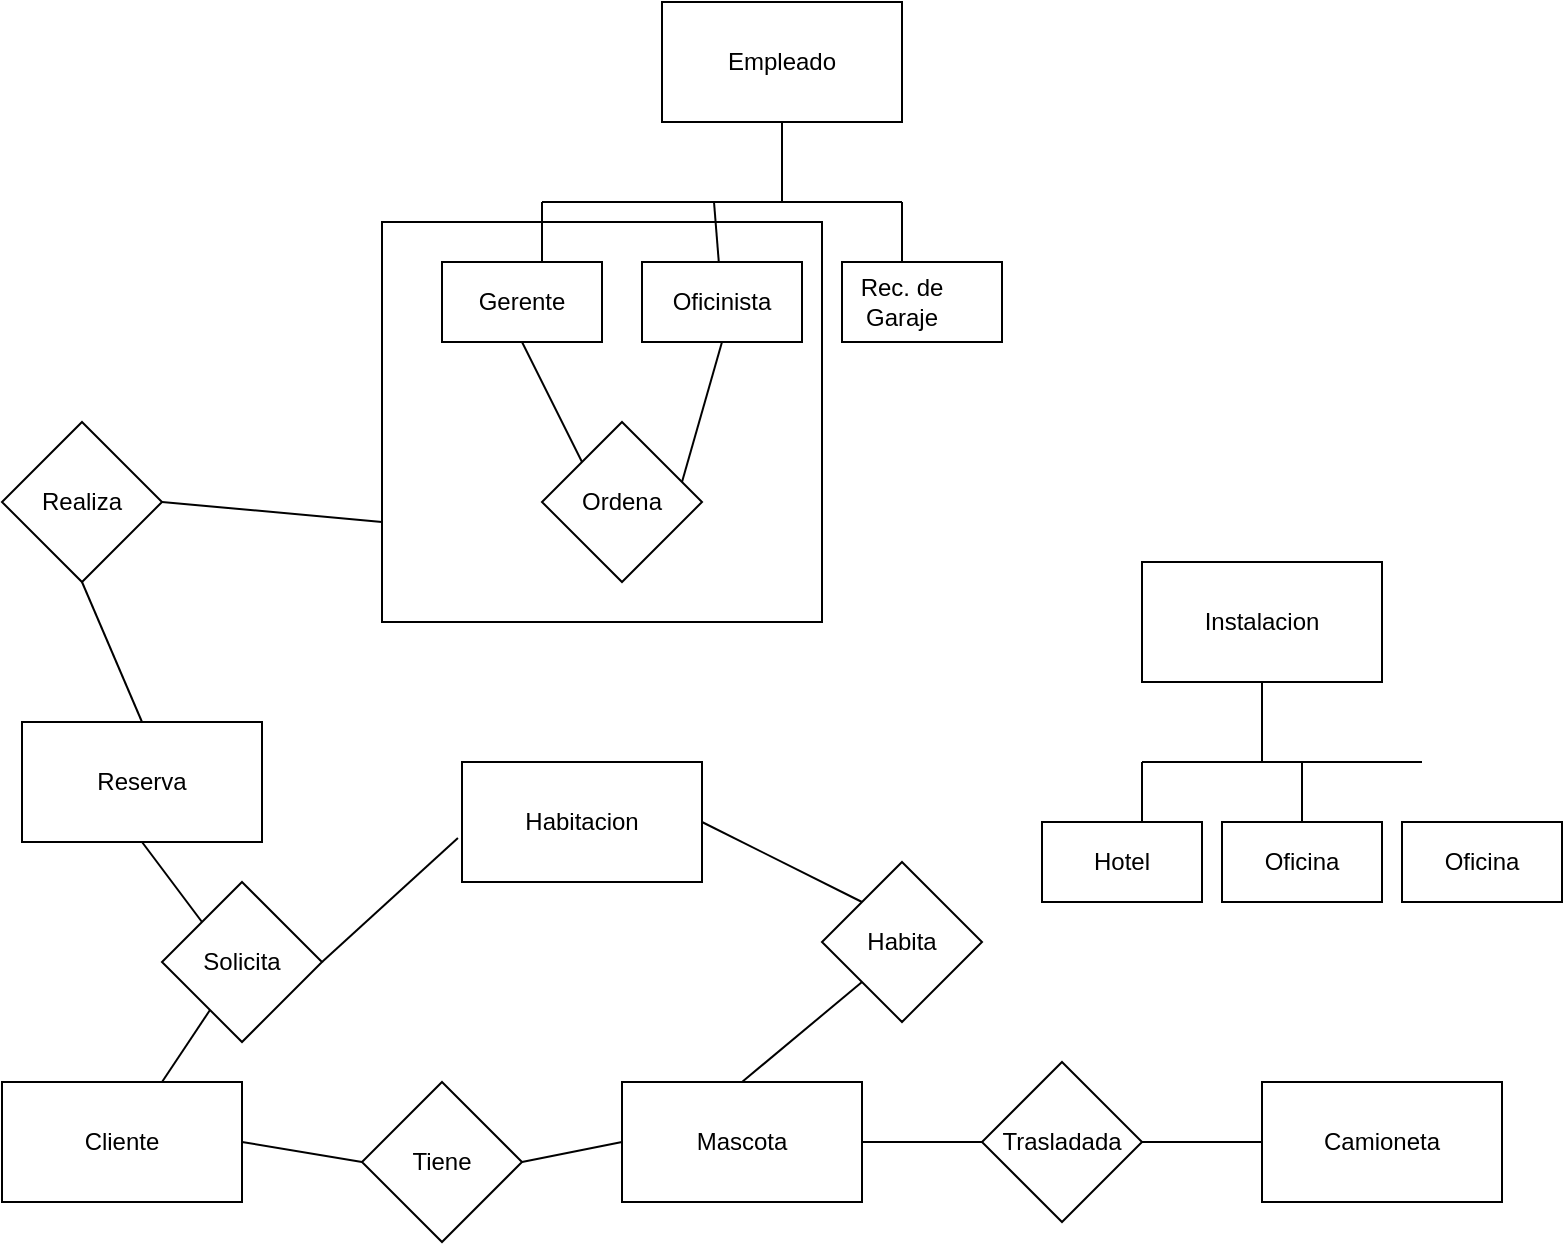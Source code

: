 <mxfile version="13.6.4" type="device"><diagram id="4YiV5C3c_q4QrQsdG4I0" name="Page-1"><mxGraphModel dx="868" dy="450" grid="1" gridSize="10" guides="1" tooltips="1" connect="1" arrows="1" fold="1" page="1" pageScale="1" pageWidth="3300" pageHeight="4681" math="0" shadow="0"><root><mxCell id="0"/><mxCell id="1" parent="0"/><mxCell id="076vX6ZdUlQic79v_tE--52" value="" style="rounded=0;whiteSpace=wrap;html=1;" vertex="1" parent="1"><mxGeometry x="250" y="130" width="220" height="200" as="geometry"/></mxCell><mxCell id="076vX6ZdUlQic79v_tE--13" value="" style="group" vertex="1" connectable="0" parent="1"><mxGeometry x="290" y="400" width="120" height="60" as="geometry"/></mxCell><mxCell id="076vX6ZdUlQic79v_tE--3" value="" style="rounded=0;whiteSpace=wrap;html=1;" vertex="1" parent="076vX6ZdUlQic79v_tE--13"><mxGeometry width="120" height="60" as="geometry"/></mxCell><mxCell id="076vX6ZdUlQic79v_tE--4" value="Habitacion" style="text;html=1;strokeColor=none;fillColor=none;align=center;verticalAlign=middle;whiteSpace=wrap;rounded=0;" vertex="1" parent="076vX6ZdUlQic79v_tE--13"><mxGeometry x="40" y="20" width="40" height="20" as="geometry"/></mxCell><mxCell id="076vX6ZdUlQic79v_tE--16" value="" style="group" vertex="1" connectable="0" parent="1"><mxGeometry x="70" y="380" width="120" height="60" as="geometry"/></mxCell><mxCell id="076vX6ZdUlQic79v_tE--14" value="" style="rounded=0;whiteSpace=wrap;html=1;" vertex="1" parent="076vX6ZdUlQic79v_tE--16"><mxGeometry width="120" height="60" as="geometry"/></mxCell><mxCell id="076vX6ZdUlQic79v_tE--15" value="Reserva" style="text;html=1;strokeColor=none;fillColor=none;align=center;verticalAlign=middle;whiteSpace=wrap;rounded=0;" vertex="1" parent="076vX6ZdUlQic79v_tE--16"><mxGeometry x="40" y="20" width="40" height="20" as="geometry"/></mxCell><mxCell id="076vX6ZdUlQic79v_tE--19" value="" style="group" vertex="1" connectable="0" parent="1"><mxGeometry x="390" y="20" width="120" height="60" as="geometry"/></mxCell><mxCell id="076vX6ZdUlQic79v_tE--17" value="" style="rounded=0;whiteSpace=wrap;html=1;" vertex="1" parent="076vX6ZdUlQic79v_tE--19"><mxGeometry width="120" height="60" as="geometry"/></mxCell><mxCell id="076vX6ZdUlQic79v_tE--18" value="Empleado&lt;br&gt;" style="text;html=1;strokeColor=none;fillColor=none;align=center;verticalAlign=middle;whiteSpace=wrap;rounded=0;" vertex="1" parent="076vX6ZdUlQic79v_tE--19"><mxGeometry x="40" y="20" width="40" height="20" as="geometry"/></mxCell><mxCell id="076vX6ZdUlQic79v_tE--24" value="" style="group" vertex="1" connectable="0" parent="1"><mxGeometry x="60" y="560" width="120" height="60" as="geometry"/></mxCell><mxCell id="076vX6ZdUlQic79v_tE--5" value="" style="rounded=0;whiteSpace=wrap;html=1;" vertex="1" parent="076vX6ZdUlQic79v_tE--24"><mxGeometry width="120" height="60" as="geometry"/></mxCell><mxCell id="076vX6ZdUlQic79v_tE--6" value="Cliente" style="text;html=1;strokeColor=none;fillColor=none;align=center;verticalAlign=middle;whiteSpace=wrap;rounded=0;" vertex="1" parent="076vX6ZdUlQic79v_tE--24"><mxGeometry x="40" y="20" width="40" height="20" as="geometry"/></mxCell><mxCell id="076vX6ZdUlQic79v_tE--25" value="" style="endArrow=none;html=1;entryX=0.5;entryY=1;entryDx=0;entryDy=0;" edge="1" parent="1" target="076vX6ZdUlQic79v_tE--17"><mxGeometry width="50" height="50" relative="1" as="geometry"><mxPoint x="450" y="120" as="sourcePoint"/><mxPoint x="470" y="100" as="targetPoint"/></mxGeometry></mxCell><mxCell id="076vX6ZdUlQic79v_tE--27" value="" style="endArrow=none;html=1;" edge="1" parent="1"><mxGeometry width="50" height="50" relative="1" as="geometry"><mxPoint x="330" y="120" as="sourcePoint"/><mxPoint x="510" y="120" as="targetPoint"/></mxGeometry></mxCell><mxCell id="076vX6ZdUlQic79v_tE--28" value="" style="endArrow=none;html=1;" edge="1" parent="1"><mxGeometry width="50" height="50" relative="1" as="geometry"><mxPoint x="330" y="170" as="sourcePoint"/><mxPoint x="330" y="120" as="targetPoint"/></mxGeometry></mxCell><mxCell id="076vX6ZdUlQic79v_tE--31" value="" style="group" vertex="1" connectable="0" parent="1"><mxGeometry x="280" y="150" width="120" height="60" as="geometry"/></mxCell><mxCell id="076vX6ZdUlQic79v_tE--29" value="" style="rounded=0;whiteSpace=wrap;html=1;" vertex="1" parent="076vX6ZdUlQic79v_tE--31"><mxGeometry width="80" height="40" as="geometry"/></mxCell><mxCell id="076vX6ZdUlQic79v_tE--30" value="Gerente" style="text;html=1;strokeColor=none;fillColor=none;align=center;verticalAlign=middle;whiteSpace=wrap;rounded=0;" vertex="1" parent="076vX6ZdUlQic79v_tE--31"><mxGeometry x="20" y="10" width="40" height="20" as="geometry"/></mxCell><mxCell id="076vX6ZdUlQic79v_tE--33" value="" style="endArrow=none;html=1;" edge="1" parent="1" source="076vX6ZdUlQic79v_tE--35"><mxGeometry width="50" height="50" relative="1" as="geometry"><mxPoint x="410" y="140" as="sourcePoint"/><mxPoint x="416" y="120" as="targetPoint"/></mxGeometry></mxCell><mxCell id="076vX6ZdUlQic79v_tE--35" value="" style="rounded=0;whiteSpace=wrap;html=1;" vertex="1" parent="1"><mxGeometry x="380" y="150" width="80" height="40" as="geometry"/></mxCell><mxCell id="076vX6ZdUlQic79v_tE--36" value="Oficinista" style="text;html=1;strokeColor=none;fillColor=none;align=center;verticalAlign=middle;whiteSpace=wrap;rounded=0;" vertex="1" parent="1"><mxGeometry x="400" y="160" width="40" height="20" as="geometry"/></mxCell><mxCell id="076vX6ZdUlQic79v_tE--37" value="" style="endArrow=none;html=1;" edge="1" parent="1"><mxGeometry width="50" height="50" relative="1" as="geometry"><mxPoint x="510" y="160" as="sourcePoint"/><mxPoint x="510" y="120" as="targetPoint"/></mxGeometry></mxCell><mxCell id="076vX6ZdUlQic79v_tE--38" value="" style="rounded=0;whiteSpace=wrap;html=1;" vertex="1" parent="1"><mxGeometry x="480" y="150" width="80" height="40" as="geometry"/></mxCell><mxCell id="076vX6ZdUlQic79v_tE--39" value="Rec. de Garaje" style="text;html=1;strokeColor=none;fillColor=none;align=center;verticalAlign=middle;whiteSpace=wrap;rounded=0;" vertex="1" parent="1"><mxGeometry x="480" y="160" width="60" height="20" as="geometry"/></mxCell><mxCell id="076vX6ZdUlQic79v_tE--41" value="" style="group" vertex="1" connectable="0" parent="1"><mxGeometry x="690" y="560" width="120" height="60" as="geometry"/></mxCell><mxCell id="076vX6ZdUlQic79v_tE--9" value="" style="rounded=0;whiteSpace=wrap;html=1;" vertex="1" parent="076vX6ZdUlQic79v_tE--41"><mxGeometry width="120" height="60" as="geometry"/></mxCell><mxCell id="076vX6ZdUlQic79v_tE--10" value="Camioneta" style="text;html=1;strokeColor=none;fillColor=none;align=center;verticalAlign=middle;whiteSpace=wrap;rounded=0;" vertex="1" parent="076vX6ZdUlQic79v_tE--41"><mxGeometry x="40" y="20" width="40" height="20" as="geometry"/></mxCell><mxCell id="076vX6ZdUlQic79v_tE--44" value="" style="group" vertex="1" connectable="0" parent="1"><mxGeometry x="60" y="230" width="80" height="80" as="geometry"/></mxCell><mxCell id="076vX6ZdUlQic79v_tE--42" value="" style="rhombus;whiteSpace=wrap;html=1;" vertex="1" parent="076vX6ZdUlQic79v_tE--44"><mxGeometry width="80" height="80" as="geometry"/></mxCell><mxCell id="076vX6ZdUlQic79v_tE--43" value="Realiza" style="text;html=1;strokeColor=none;fillColor=none;align=center;verticalAlign=middle;whiteSpace=wrap;rounded=0;" vertex="1" parent="076vX6ZdUlQic79v_tE--44"><mxGeometry x="20" y="30" width="40" height="20" as="geometry"/></mxCell><mxCell id="076vX6ZdUlQic79v_tE--46" value="" style="endArrow=none;html=1;exitX=0.5;exitY=0;exitDx=0;exitDy=0;entryX=0.5;entryY=1;entryDx=0;entryDy=0;" edge="1" parent="1" source="076vX6ZdUlQic79v_tE--14" target="076vX6ZdUlQic79v_tE--42"><mxGeometry width="50" height="50" relative="1" as="geometry"><mxPoint x="60" y="260" as="sourcePoint"/><mxPoint x="100" y="230" as="targetPoint"/></mxGeometry></mxCell><mxCell id="076vX6ZdUlQic79v_tE--48" value="" style="rhombus;whiteSpace=wrap;html=1;" vertex="1" parent="1"><mxGeometry x="330" y="230" width="80" height="80" as="geometry"/></mxCell><mxCell id="076vX6ZdUlQic79v_tE--49" value="Ordena" style="text;html=1;strokeColor=none;fillColor=none;align=center;verticalAlign=middle;whiteSpace=wrap;rounded=0;" vertex="1" parent="1"><mxGeometry x="350" y="260" width="40" height="20" as="geometry"/></mxCell><mxCell id="076vX6ZdUlQic79v_tE--50" value="" style="endArrow=none;html=1;entryX=0.5;entryY=1;entryDx=0;entryDy=0;" edge="1" parent="1" target="076vX6ZdUlQic79v_tE--35"><mxGeometry width="50" height="50" relative="1" as="geometry"><mxPoint x="400" y="260" as="sourcePoint"/><mxPoint x="450" y="210" as="targetPoint"/></mxGeometry></mxCell><mxCell id="076vX6ZdUlQic79v_tE--51" value="" style="endArrow=none;html=1;entryX=0.5;entryY=1;entryDx=0;entryDy=0;exitX=0;exitY=0;exitDx=0;exitDy=0;" edge="1" parent="1" source="076vX6ZdUlQic79v_tE--48" target="076vX6ZdUlQic79v_tE--29"><mxGeometry width="50" height="50" relative="1" as="geometry"><mxPoint x="220" y="260" as="sourcePoint"/><mxPoint x="270" y="210" as="targetPoint"/></mxGeometry></mxCell><mxCell id="076vX6ZdUlQic79v_tE--53" value="" style="endArrow=none;html=1;entryX=0;entryY=0.75;entryDx=0;entryDy=0;exitX=1;exitY=0.5;exitDx=0;exitDy=0;" edge="1" parent="1" source="076vX6ZdUlQic79v_tE--42" target="076vX6ZdUlQic79v_tE--52"><mxGeometry width="50" height="50" relative="1" as="geometry"><mxPoint x="160" y="270" as="sourcePoint"/><mxPoint x="210" y="220" as="targetPoint"/></mxGeometry></mxCell><mxCell id="076vX6ZdUlQic79v_tE--54" value="" style="rhombus;whiteSpace=wrap;html=1;" vertex="1" parent="1"><mxGeometry x="140" y="460" width="80" height="80" as="geometry"/></mxCell><mxCell id="076vX6ZdUlQic79v_tE--55" value="Solicita" style="text;html=1;strokeColor=none;fillColor=none;align=center;verticalAlign=middle;whiteSpace=wrap;rounded=0;" vertex="1" parent="1"><mxGeometry x="160" y="490" width="40" height="20" as="geometry"/></mxCell><mxCell id="076vX6ZdUlQic79v_tE--56" value="" style="endArrow=none;html=1;" edge="1" parent="1" source="076vX6ZdUlQic79v_tE--5" target="076vX6ZdUlQic79v_tE--54"><mxGeometry width="50" height="50" relative="1" as="geometry"><mxPoint x="80" y="530" as="sourcePoint"/><mxPoint x="130" y="480" as="targetPoint"/></mxGeometry></mxCell><mxCell id="076vX6ZdUlQic79v_tE--57" value="" style="endArrow=none;html=1;entryX=0.5;entryY=1;entryDx=0;entryDy=0;exitX=0;exitY=0;exitDx=0;exitDy=0;" edge="1" parent="1" source="076vX6ZdUlQic79v_tE--54" target="076vX6ZdUlQic79v_tE--14"><mxGeometry width="50" height="50" relative="1" as="geometry"><mxPoint x="70" y="520" as="sourcePoint"/><mxPoint x="120" y="470" as="targetPoint"/></mxGeometry></mxCell><mxCell id="076vX6ZdUlQic79v_tE--58" value="" style="endArrow=none;html=1;exitX=-0.017;exitY=0.633;exitDx=0;exitDy=0;exitPerimeter=0;entryX=1;entryY=0.5;entryDx=0;entryDy=0;" edge="1" parent="1" source="076vX6ZdUlQic79v_tE--3" target="076vX6ZdUlQic79v_tE--54"><mxGeometry width="50" height="50" relative="1" as="geometry"><mxPoint x="270" y="430" as="sourcePoint"/><mxPoint x="320" y="380" as="targetPoint"/></mxGeometry></mxCell><mxCell id="076vX6ZdUlQic79v_tE--59" value="" style="rhombus;whiteSpace=wrap;html=1;" vertex="1" parent="1"><mxGeometry x="240" y="560" width="80" height="80" as="geometry"/></mxCell><mxCell id="076vX6ZdUlQic79v_tE--60" value="Tiene" style="text;html=1;strokeColor=none;fillColor=none;align=center;verticalAlign=middle;whiteSpace=wrap;rounded=0;" vertex="1" parent="1"><mxGeometry x="260" y="590" width="40" height="20" as="geometry"/></mxCell><mxCell id="076vX6ZdUlQic79v_tE--61" value="" style="endArrow=none;html=1;exitX=1;exitY=0.5;exitDx=0;exitDy=0;entryX=0;entryY=0.5;entryDx=0;entryDy=0;" edge="1" parent="1" source="076vX6ZdUlQic79v_tE--5" target="076vX6ZdUlQic79v_tE--59"><mxGeometry width="50" height="50" relative="1" as="geometry"><mxPoint x="210" y="720" as="sourcePoint"/><mxPoint x="260" y="670" as="targetPoint"/></mxGeometry></mxCell><mxCell id="076vX6ZdUlQic79v_tE--62" value="" style="endArrow=none;html=1;exitX=1;exitY=0.5;exitDx=0;exitDy=0;entryX=0;entryY=0.5;entryDx=0;entryDy=0;" edge="1" parent="1" source="076vX6ZdUlQic79v_tE--59" target="076vX6ZdUlQic79v_tE--7"><mxGeometry width="50" height="50" relative="1" as="geometry"><mxPoint x="310" y="720" as="sourcePoint"/><mxPoint x="360" y="670" as="targetPoint"/></mxGeometry></mxCell><mxCell id="076vX6ZdUlQic79v_tE--64" value="" style="group" vertex="1" connectable="0" parent="1"><mxGeometry x="370" y="560" width="120" height="60" as="geometry"/></mxCell><mxCell id="076vX6ZdUlQic79v_tE--7" value="" style="rounded=0;whiteSpace=wrap;html=1;" vertex="1" parent="076vX6ZdUlQic79v_tE--64"><mxGeometry width="120" height="60" as="geometry"/></mxCell><mxCell id="076vX6ZdUlQic79v_tE--8" value="Mascota" style="text;html=1;strokeColor=none;fillColor=none;align=center;verticalAlign=middle;whiteSpace=wrap;rounded=0;" vertex="1" parent="076vX6ZdUlQic79v_tE--64"><mxGeometry x="40" y="20" width="40" height="20" as="geometry"/></mxCell><mxCell id="076vX6ZdUlQic79v_tE--65" value="" style="rhombus;whiteSpace=wrap;html=1;" vertex="1" parent="1"><mxGeometry x="470" y="450" width="80" height="80" as="geometry"/></mxCell><mxCell id="076vX6ZdUlQic79v_tE--66" value="Habita" style="text;html=1;strokeColor=none;fillColor=none;align=center;verticalAlign=middle;whiteSpace=wrap;rounded=0;" vertex="1" parent="1"><mxGeometry x="490" y="480" width="40" height="20" as="geometry"/></mxCell><mxCell id="076vX6ZdUlQic79v_tE--67" value="" style="endArrow=none;html=1;exitX=0.5;exitY=0;exitDx=0;exitDy=0;entryX=0;entryY=1;entryDx=0;entryDy=0;" edge="1" parent="1" source="076vX6ZdUlQic79v_tE--7" target="076vX6ZdUlQic79v_tE--65"><mxGeometry width="50" height="50" relative="1" as="geometry"><mxPoint x="390" y="560" as="sourcePoint"/><mxPoint x="440" y="510" as="targetPoint"/></mxGeometry></mxCell><mxCell id="076vX6ZdUlQic79v_tE--68" value="" style="endArrow=none;html=1;exitX=1;exitY=0.5;exitDx=0;exitDy=0;entryX=0;entryY=0;entryDx=0;entryDy=0;" edge="1" parent="1" source="076vX6ZdUlQic79v_tE--3" target="076vX6ZdUlQic79v_tE--65"><mxGeometry width="50" height="50" relative="1" as="geometry"><mxPoint x="470" y="440" as="sourcePoint"/><mxPoint x="520" y="390" as="targetPoint"/></mxGeometry></mxCell><mxCell id="076vX6ZdUlQic79v_tE--69" value="Trasladada" style="rhombus;whiteSpace=wrap;html=1;" vertex="1" parent="1"><mxGeometry x="550" y="550" width="80" height="80" as="geometry"/></mxCell><mxCell id="076vX6ZdUlQic79v_tE--70" value="" style="endArrow=none;html=1;exitX=1;exitY=0.5;exitDx=0;exitDy=0;entryX=0;entryY=0.5;entryDx=0;entryDy=0;" edge="1" parent="1" source="076vX6ZdUlQic79v_tE--7" target="076vX6ZdUlQic79v_tE--69"><mxGeometry width="50" height="50" relative="1" as="geometry"><mxPoint x="500" y="600" as="sourcePoint"/><mxPoint x="550" y="550" as="targetPoint"/></mxGeometry></mxCell><mxCell id="076vX6ZdUlQic79v_tE--71" value="" style="endArrow=none;html=1;exitX=1;exitY=0.5;exitDx=0;exitDy=0;entryX=0;entryY=0.5;entryDx=0;entryDy=0;" edge="1" parent="1" source="076vX6ZdUlQic79v_tE--69" target="076vX6ZdUlQic79v_tE--9"><mxGeometry width="50" height="50" relative="1" as="geometry"><mxPoint x="650" y="530" as="sourcePoint"/><mxPoint x="700" y="480" as="targetPoint"/></mxGeometry></mxCell><mxCell id="076vX6ZdUlQic79v_tE--72" value="" style="group" vertex="1" connectable="0" parent="1"><mxGeometry x="630" y="300" width="120" height="60" as="geometry"/></mxCell><mxCell id="076vX6ZdUlQic79v_tE--11" value="" style="rounded=0;whiteSpace=wrap;html=1;" vertex="1" parent="076vX6ZdUlQic79v_tE--72"><mxGeometry width="120" height="60" as="geometry"/></mxCell><mxCell id="076vX6ZdUlQic79v_tE--12" value="Instalacion" style="text;html=1;strokeColor=none;fillColor=none;align=center;verticalAlign=middle;whiteSpace=wrap;rounded=0;" vertex="1" parent="076vX6ZdUlQic79v_tE--72"><mxGeometry x="40" y="20" width="40" height="20" as="geometry"/></mxCell><mxCell id="076vX6ZdUlQic79v_tE--73" value="" style="endArrow=none;html=1;entryX=0.5;entryY=1;entryDx=0;entryDy=0;" edge="1" parent="1" target="076vX6ZdUlQic79v_tE--11"><mxGeometry width="50" height="50" relative="1" as="geometry"><mxPoint x="690" y="400" as="sourcePoint"/><mxPoint x="720" y="410" as="targetPoint"/></mxGeometry></mxCell><mxCell id="076vX6ZdUlQic79v_tE--74" value="" style="endArrow=none;html=1;" edge="1" parent="1"><mxGeometry width="50" height="50" relative="1" as="geometry"><mxPoint x="630" y="400" as="sourcePoint"/><mxPoint x="770" y="400" as="targetPoint"/></mxGeometry></mxCell><mxCell id="076vX6ZdUlQic79v_tE--75" value="" style="endArrow=none;html=1;" edge="1" parent="1"><mxGeometry width="50" height="50" relative="1" as="geometry"><mxPoint x="630" y="440" as="sourcePoint"/><mxPoint x="630" y="400" as="targetPoint"/></mxGeometry></mxCell><mxCell id="076vX6ZdUlQic79v_tE--76" value="Hotel" style="rounded=0;whiteSpace=wrap;html=1;" vertex="1" parent="1"><mxGeometry x="580" y="430" width="80" height="40" as="geometry"/></mxCell><mxCell id="076vX6ZdUlQic79v_tE--77" value="Oficina" style="rounded=0;whiteSpace=wrap;html=1;" vertex="1" parent="1"><mxGeometry x="670" y="430" width="80" height="40" as="geometry"/></mxCell><mxCell id="076vX6ZdUlQic79v_tE--78" value="" style="endArrow=none;html=1;exitX=0.5;exitY=0;exitDx=0;exitDy=0;" edge="1" parent="1" source="076vX6ZdUlQic79v_tE--77"><mxGeometry width="50" height="50" relative="1" as="geometry"><mxPoint x="740" y="540" as="sourcePoint"/><mxPoint x="710" y="400" as="targetPoint"/></mxGeometry></mxCell><mxCell id="076vX6ZdUlQic79v_tE--80" value="Oficina" style="rounded=0;whiteSpace=wrap;html=1;" vertex="1" parent="1"><mxGeometry x="760" y="430" width="80" height="40" as="geometry"/></mxCell></root></mxGraphModel></diagram></mxfile>